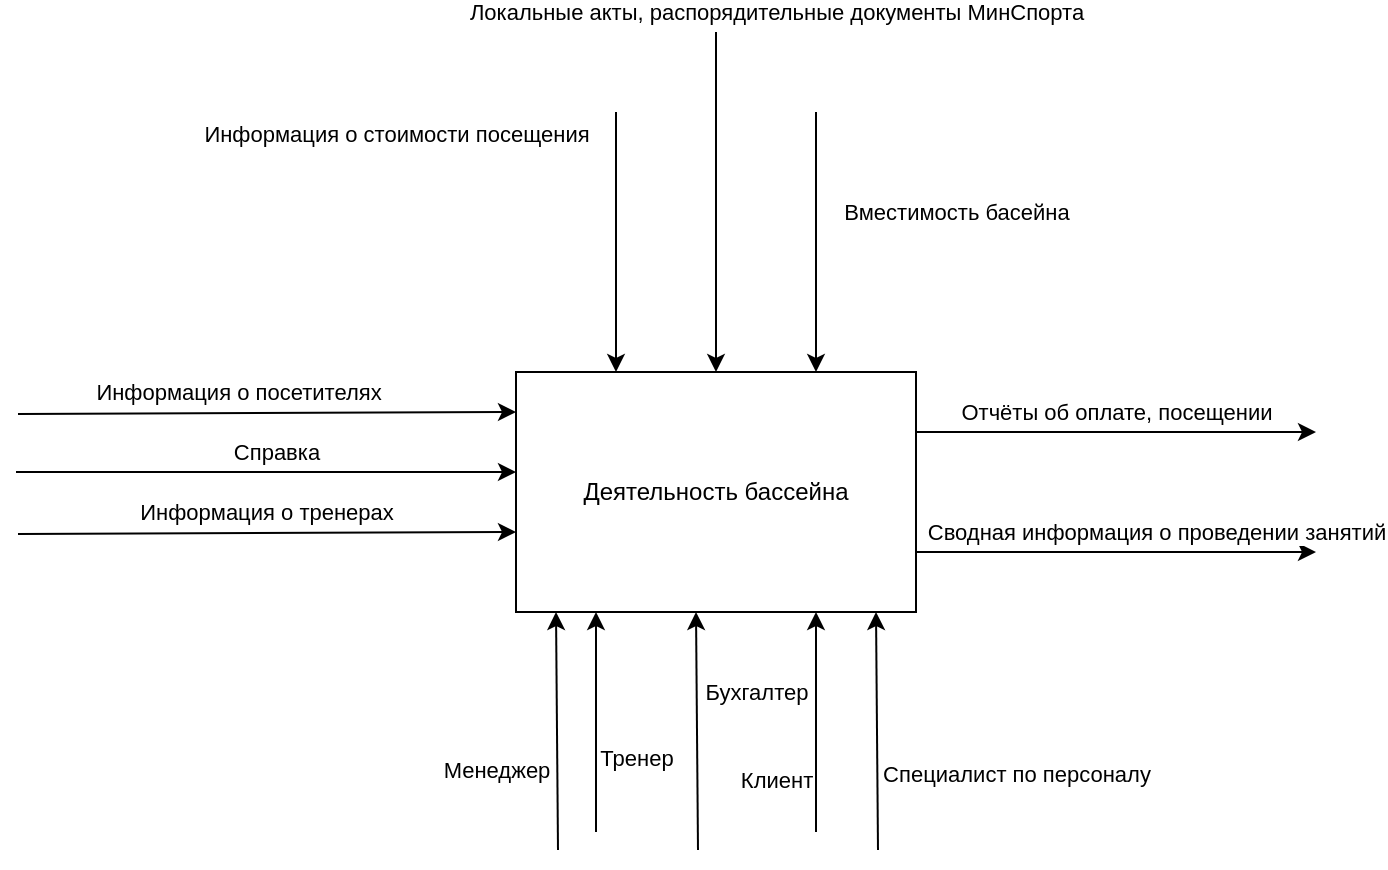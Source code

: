 <mxfile version="21.7.4" type="device" pages="4">
  <diagram name="Общая модель" id="KbFU7pKZN7wFhV5rtkW7">
    <mxGraphModel dx="1434" dy="790" grid="1" gridSize="10" guides="1" tooltips="1" connect="1" arrows="1" fold="1" page="1" pageScale="1" pageWidth="827" pageHeight="1169" math="0" shadow="0">
      <root>
        <mxCell id="0" />
        <mxCell id="1" parent="0" />
        <mxCell id="6JUXW7THYAnoPwxILEOc-1" value="Деятельность бассейна" style="rounded=0;whiteSpace=wrap;html=1;" parent="1" vertex="1">
          <mxGeometry x="350" y="250" width="200" height="120" as="geometry" />
        </mxCell>
        <mxCell id="6JUXW7THYAnoPwxILEOc-2" value="" style="endArrow=classic;html=1;rounded=0;entryX=-0.005;entryY=0.408;entryDx=0;entryDy=0;entryPerimeter=0;" parent="1" edge="1">
          <mxGeometry width="50" height="50" relative="1" as="geometry">
            <mxPoint x="101" y="271.04" as="sourcePoint" />
            <mxPoint x="350" y="270.0" as="targetPoint" />
          </mxGeometry>
        </mxCell>
        <mxCell id="6JUXW7THYAnoPwxILEOc-6" value="Информация о посетителях" style="edgeLabel;html=1;align=center;verticalAlign=middle;resizable=0;points=[];" parent="6JUXW7THYAnoPwxILEOc-2" vertex="1" connectable="0">
          <mxGeometry x="-0.116" y="2" relative="1" as="geometry">
            <mxPoint y="-9" as="offset" />
          </mxGeometry>
        </mxCell>
        <mxCell id="6JUXW7THYAnoPwxILEOc-3" value="" style="endArrow=classic;html=1;rounded=0;entryX=0.25;entryY=0;entryDx=0;entryDy=0;" parent="1" target="6JUXW7THYAnoPwxILEOc-1" edge="1">
          <mxGeometry width="50" height="50" relative="1" as="geometry">
            <mxPoint x="400" y="120" as="sourcePoint" />
            <mxPoint x="389" y="120.0" as="targetPoint" />
          </mxGeometry>
        </mxCell>
        <mxCell id="6JUXW7THYAnoPwxILEOc-7" value="Информация о стоимости посещения" style="edgeLabel;html=1;align=center;verticalAlign=middle;resizable=0;points=[];" parent="6JUXW7THYAnoPwxILEOc-3" vertex="1" connectable="0">
          <mxGeometry x="0.004" y="-1" relative="1" as="geometry">
            <mxPoint x="-109" y="-55" as="offset" />
          </mxGeometry>
        </mxCell>
        <mxCell id="6JUXW7THYAnoPwxILEOc-4" value="" style="endArrow=classic;html=1;rounded=0;entryX=-0.005;entryY=0.408;entryDx=0;entryDy=0;entryPerimeter=0;" parent="1" edge="1">
          <mxGeometry width="50" height="50" relative="1" as="geometry">
            <mxPoint x="101" y="331.04" as="sourcePoint" />
            <mxPoint x="350" y="330.0" as="targetPoint" />
          </mxGeometry>
        </mxCell>
        <mxCell id="6JUXW7THYAnoPwxILEOc-8" value="Информация о тренерах" style="edgeLabel;html=1;align=center;verticalAlign=middle;resizable=0;points=[];" parent="6JUXW7THYAnoPwxILEOc-4" vertex="1" connectable="0">
          <mxGeometry x="-0.004" relative="1" as="geometry">
            <mxPoint y="-11" as="offset" />
          </mxGeometry>
        </mxCell>
        <mxCell id="6JUXW7THYAnoPwxILEOc-5" value="" style="endArrow=classic;html=1;rounded=0;entryX=0.75;entryY=0;entryDx=0;entryDy=0;" parent="1" target="6JUXW7THYAnoPwxILEOc-1" edge="1">
          <mxGeometry width="50" height="50" relative="1" as="geometry">
            <mxPoint x="500" y="120" as="sourcePoint" />
            <mxPoint x="459" y="70.0" as="targetPoint" />
          </mxGeometry>
        </mxCell>
        <mxCell id="6JUXW7THYAnoPwxILEOc-23" value="Вместимость басейна" style="edgeLabel;html=1;align=center;verticalAlign=middle;resizable=0;points=[];" parent="6JUXW7THYAnoPwxILEOc-5" vertex="1" connectable="0">
          <mxGeometry x="-0.034" y="1" relative="1" as="geometry">
            <mxPoint x="69" y="-13" as="offset" />
          </mxGeometry>
        </mxCell>
        <mxCell id="6JUXW7THYAnoPwxILEOc-9" value="" style="endArrow=classic;html=1;rounded=0;entryX=0.5;entryY=0;entryDx=0;entryDy=0;" parent="1" target="6JUXW7THYAnoPwxILEOc-1" edge="1">
          <mxGeometry width="50" height="50" relative="1" as="geometry">
            <mxPoint x="450" y="80" as="sourcePoint" />
            <mxPoint x="430" y="90" as="targetPoint" />
          </mxGeometry>
        </mxCell>
        <mxCell id="6JUXW7THYAnoPwxILEOc-10" value="Локальные акты, распорядительные документы МинСпорта" style="edgeLabel;html=1;align=center;verticalAlign=middle;resizable=0;points=[];" parent="6JUXW7THYAnoPwxILEOc-9" vertex="1" connectable="0">
          <mxGeometry x="0.077" y="-2" relative="1" as="geometry">
            <mxPoint x="32" y="-102" as="offset" />
          </mxGeometry>
        </mxCell>
        <mxCell id="6JUXW7THYAnoPwxILEOc-11" value="" style="endArrow=classic;html=1;rounded=0;exitX=1;exitY=0.25;exitDx=0;exitDy=0;" parent="1" source="6JUXW7THYAnoPwxILEOc-1" edge="1">
          <mxGeometry width="50" height="50" relative="1" as="geometry">
            <mxPoint x="580" y="310" as="sourcePoint" />
            <mxPoint x="750" y="280" as="targetPoint" />
          </mxGeometry>
        </mxCell>
        <mxCell id="6JUXW7THYAnoPwxILEOc-13" value="Отчёты об оплате, посещении" style="edgeLabel;html=1;align=center;verticalAlign=middle;resizable=0;points=[];" parent="6JUXW7THYAnoPwxILEOc-11" vertex="1" connectable="0">
          <mxGeometry x="0.38" y="-2" relative="1" as="geometry">
            <mxPoint x="-38" y="-12" as="offset" />
          </mxGeometry>
        </mxCell>
        <mxCell id="6JUXW7THYAnoPwxILEOc-12" value="" style="endArrow=classic;html=1;rounded=0;exitX=1;exitY=0.75;exitDx=0;exitDy=0;" parent="1" source="6JUXW7THYAnoPwxILEOc-1" edge="1">
          <mxGeometry width="50" height="50" relative="1" as="geometry">
            <mxPoint x="600" y="370" as="sourcePoint" />
            <mxPoint x="750" y="340" as="targetPoint" />
          </mxGeometry>
        </mxCell>
        <mxCell id="6JUXW7THYAnoPwxILEOc-14" value="Сводная информация о проведении занятий" style="edgeLabel;html=1;align=center;verticalAlign=middle;resizable=0;points=[];" parent="6JUXW7THYAnoPwxILEOc-12" vertex="1" connectable="0">
          <mxGeometry x="0.14" y="-1" relative="1" as="geometry">
            <mxPoint x="6" y="-11" as="offset" />
          </mxGeometry>
        </mxCell>
        <mxCell id="6JUXW7THYAnoPwxILEOc-15" value="" style="endArrow=classic;html=1;rounded=0;entryX=0.045;entryY=1.008;entryDx=0;entryDy=0;entryPerimeter=0;" parent="1" edge="1">
          <mxGeometry width="50" height="50" relative="1" as="geometry">
            <mxPoint x="371" y="489.04" as="sourcePoint" />
            <mxPoint x="370" y="370.0" as="targetPoint" />
          </mxGeometry>
        </mxCell>
        <mxCell id="6JUXW7THYAnoPwxILEOc-19" value="Менеджер" style="edgeLabel;html=1;align=center;verticalAlign=middle;resizable=0;points=[];" parent="6JUXW7THYAnoPwxILEOc-15" vertex="1" connectable="0">
          <mxGeometry x="-0.327" y="2" relative="1" as="geometry">
            <mxPoint x="-29" as="offset" />
          </mxGeometry>
        </mxCell>
        <mxCell id="6JUXW7THYAnoPwxILEOc-17" value="" style="endArrow=classic;html=1;rounded=0;entryX=0.045;entryY=1.008;entryDx=0;entryDy=0;entryPerimeter=0;" parent="1" edge="1">
          <mxGeometry width="50" height="50" relative="1" as="geometry">
            <mxPoint x="441" y="489" as="sourcePoint" />
            <mxPoint x="440" y="370" as="targetPoint" />
          </mxGeometry>
        </mxCell>
        <mxCell id="6JUXW7THYAnoPwxILEOc-21" value="Бухгалтер" style="edgeLabel;html=1;align=center;verticalAlign=middle;resizable=0;points=[];" parent="6JUXW7THYAnoPwxILEOc-17" vertex="1" connectable="0">
          <mxGeometry x="-0.132" y="-2" relative="1" as="geometry">
            <mxPoint x="27" y="-28" as="offset" />
          </mxGeometry>
        </mxCell>
        <mxCell id="6JUXW7THYAnoPwxILEOc-18" value="" style="endArrow=classic;html=1;rounded=0;entryX=0.045;entryY=1.008;entryDx=0;entryDy=0;entryPerimeter=0;" parent="1" edge="1">
          <mxGeometry width="50" height="50" relative="1" as="geometry">
            <mxPoint x="531" y="489" as="sourcePoint" />
            <mxPoint x="530" y="370" as="targetPoint" />
          </mxGeometry>
        </mxCell>
        <mxCell id="6JUXW7THYAnoPwxILEOc-22" value="Специалист по персоналу" style="edgeLabel;html=1;align=center;verticalAlign=middle;resizable=0;points=[];" parent="6JUXW7THYAnoPwxILEOc-18" vertex="1" connectable="0">
          <mxGeometry x="-0.1" y="1" relative="1" as="geometry">
            <mxPoint x="70" y="15" as="offset" />
          </mxGeometry>
        </mxCell>
        <mxCell id="hozQjo3Trq9s29KVltfJ-1" value="" style="endArrow=classic;html=1;rounded=0;entryX=0.25;entryY=1;entryDx=0;entryDy=0;" parent="1" edge="1">
          <mxGeometry width="50" height="50" relative="1" as="geometry">
            <mxPoint x="390" y="480" as="sourcePoint" />
            <mxPoint x="390" y="370" as="targetPoint" />
          </mxGeometry>
        </mxCell>
        <mxCell id="hozQjo3Trq9s29KVltfJ-2" value="Тренер" style="edgeLabel;html=1;align=center;verticalAlign=middle;resizable=0;points=[];" parent="hozQjo3Trq9s29KVltfJ-1" vertex="1" connectable="0">
          <mxGeometry x="-0.327" y="-2" relative="1" as="geometry">
            <mxPoint x="18" as="offset" />
          </mxGeometry>
        </mxCell>
        <mxCell id="hozQjo3Trq9s29KVltfJ-3" value="" style="endArrow=classic;html=1;rounded=0;entryX=0.75;entryY=1;entryDx=0;entryDy=0;" parent="1" target="6JUXW7THYAnoPwxILEOc-1" edge="1">
          <mxGeometry width="50" height="50" relative="1" as="geometry">
            <mxPoint x="500" y="480" as="sourcePoint" />
            <mxPoint x="440" y="380" as="targetPoint" />
          </mxGeometry>
        </mxCell>
        <mxCell id="hozQjo3Trq9s29KVltfJ-4" value="Клиент" style="edgeLabel;html=1;align=center;verticalAlign=middle;resizable=0;points=[];" parent="hozQjo3Trq9s29KVltfJ-3" vertex="1" connectable="0">
          <mxGeometry x="-0.527" y="2" relative="1" as="geometry">
            <mxPoint x="-18" as="offset" />
          </mxGeometry>
        </mxCell>
        <mxCell id="51qch9qYtMFnBaEMSUzS-3" value="" style="endArrow=classic;html=1;rounded=0;" parent="1" edge="1">
          <mxGeometry width="50" height="50" relative="1" as="geometry">
            <mxPoint x="100" y="300" as="sourcePoint" />
            <mxPoint x="350" y="300" as="targetPoint" />
          </mxGeometry>
        </mxCell>
        <mxCell id="51qch9qYtMFnBaEMSUzS-4" value="Справка" style="edgeLabel;html=1;align=center;verticalAlign=middle;resizable=0;points=[];" parent="51qch9qYtMFnBaEMSUzS-3" vertex="1" connectable="0">
          <mxGeometry x="-0.7" y="-2" relative="1" as="geometry">
            <mxPoint x="92" y="-12" as="offset" />
          </mxGeometry>
        </mxCell>
      </root>
    </mxGraphModel>
  </diagram>
  <diagram id="Y8dw8Szsmio1zRF9fBN4" name="Декомпозиция_1">
    <mxGraphModel dx="1509" dy="832" grid="1" gridSize="10" guides="1" tooltips="1" connect="1" arrows="1" fold="1" page="1" pageScale="1" pageWidth="827" pageHeight="1169" math="0" shadow="0">
      <root>
        <mxCell id="0" />
        <mxCell id="1" parent="0" />
        <mxCell id="WvKI8TMH5x64vR_2u9-L-1" value="" style="endArrow=classic;html=1;rounded=0;entryX=0;entryY=0.5;entryDx=0;entryDy=0;" parent="1" target="WvKI8TMH5x64vR_2u9-L-21" edge="1">
          <mxGeometry width="50" height="50" relative="1" as="geometry">
            <mxPoint x="311" y="561.46" as="sourcePoint" />
            <mxPoint x="560" y="560.42" as="targetPoint" />
          </mxGeometry>
        </mxCell>
        <mxCell id="WvKI8TMH5x64vR_2u9-L-2" value="Информация о посетителях" style="edgeLabel;html=1;align=center;verticalAlign=middle;resizable=0;points=[];" parent="WvKI8TMH5x64vR_2u9-L-1" vertex="1" connectable="0">
          <mxGeometry x="-0.116" y="2" relative="1" as="geometry">
            <mxPoint x="-46" y="-9" as="offset" />
          </mxGeometry>
        </mxCell>
        <mxCell id="WvKI8TMH5x64vR_2u9-L-3" value="" style="endArrow=classic;html=1;rounded=0;entryX=0.25;entryY=0;entryDx=0;entryDy=0;" parent="1" edge="1">
          <mxGeometry width="50" height="50" relative="1" as="geometry">
            <mxPoint x="800" y="270" as="sourcePoint" />
            <mxPoint x="800" y="530" as="targetPoint" />
          </mxGeometry>
        </mxCell>
        <mxCell id="WvKI8TMH5x64vR_2u9-L-4" value="Информация &lt;br&gt;о стоимости&lt;br&gt;посещения" style="edgeLabel;html=1;align=center;verticalAlign=middle;resizable=0;points=[];" parent="WvKI8TMH5x64vR_2u9-L-3" vertex="1" connectable="0">
          <mxGeometry x="0.004" y="-1" relative="1" as="geometry">
            <mxPoint x="-39" y="-75" as="offset" />
          </mxGeometry>
        </mxCell>
        <mxCell id="WvKI8TMH5x64vR_2u9-L-5" value="" style="endArrow=classic;html=1;rounded=0;entryX=0;entryY=0.75;entryDx=0;entryDy=0;" parent="1" edge="1">
          <mxGeometry width="50" height="50" relative="1" as="geometry">
            <mxPoint x="310" y="439.5" as="sourcePoint" />
            <mxPoint x="560" y="439.5" as="targetPoint" />
          </mxGeometry>
        </mxCell>
        <mxCell id="WvKI8TMH5x64vR_2u9-L-6" value="Информация о тренерах" style="edgeLabel;html=1;align=center;verticalAlign=middle;resizable=0;points=[];" parent="WvKI8TMH5x64vR_2u9-L-5" vertex="1" connectable="0">
          <mxGeometry x="-0.004" relative="1" as="geometry">
            <mxPoint y="-11" as="offset" />
          </mxGeometry>
        </mxCell>
        <mxCell id="WvKI8TMH5x64vR_2u9-L-7" value="" style="endArrow=classic;html=1;rounded=0;entryX=0.25;entryY=0;entryDx=0;entryDy=0;" parent="1" edge="1">
          <mxGeometry width="50" height="50" relative="1" as="geometry">
            <mxPoint x="619.5" y="270" as="sourcePoint" />
            <mxPoint x="619.5" y="410" as="targetPoint" />
          </mxGeometry>
        </mxCell>
        <mxCell id="WvKI8TMH5x64vR_2u9-L-8" value="Вместимость басейна" style="edgeLabel;html=1;align=center;verticalAlign=middle;resizable=0;points=[];" parent="WvKI8TMH5x64vR_2u9-L-7" vertex="1" connectable="0">
          <mxGeometry x="-0.034" y="1" relative="1" as="geometry">
            <mxPoint x="-61" y="-18" as="offset" />
          </mxGeometry>
        </mxCell>
        <mxCell id="WvKI8TMH5x64vR_2u9-L-9" value="" style="endArrow=classic;html=1;rounded=0;entryX=0.75;entryY=0;entryDx=0;entryDy=0;" parent="1" target="WvKI8TMH5x64vR_2u9-L-21" edge="1">
          <mxGeometry width="50" height="50" relative="1" as="geometry">
            <mxPoint x="820" y="270" as="sourcePoint" />
            <mxPoint x="810" y="530" as="targetPoint" />
          </mxGeometry>
        </mxCell>
        <mxCell id="WvKI8TMH5x64vR_2u9-L-10" value="Локальные акты, &lt;br&gt;распорядительные &lt;br&gt;документы МинСпорта" style="edgeLabel;html=1;align=center;verticalAlign=middle;resizable=0;points=[];" parent="WvKI8TMH5x64vR_2u9-L-9" vertex="1" connectable="0">
          <mxGeometry x="0.077" y="-2" relative="1" as="geometry">
            <mxPoint x="72" y="-80" as="offset" />
          </mxGeometry>
        </mxCell>
        <mxCell id="WvKI8TMH5x64vR_2u9-L-11" value="" style="endArrow=classic;html=1;rounded=0;exitX=1;exitY=0.5;exitDx=0;exitDy=0;" parent="1" source="WvKI8TMH5x64vR_2u9-L-21" edge="1">
          <mxGeometry width="50" height="50" relative="1" as="geometry">
            <mxPoint x="970" y="560" as="sourcePoint" />
            <mxPoint x="1330" y="560" as="targetPoint" />
          </mxGeometry>
        </mxCell>
        <mxCell id="WvKI8TMH5x64vR_2u9-L-12" value="Отчёты об оплате, посещении" style="edgeLabel;html=1;align=center;verticalAlign=middle;resizable=0;points=[];" parent="WvKI8TMH5x64vR_2u9-L-11" vertex="1" connectable="0">
          <mxGeometry x="0.38" y="-2" relative="1" as="geometry">
            <mxPoint x="49" y="-12" as="offset" />
          </mxGeometry>
        </mxCell>
        <mxCell id="WvKI8TMH5x64vR_2u9-L-13" value="" style="endArrow=classic;html=1;rounded=0;exitX=1;exitY=0.5;exitDx=0;exitDy=0;" parent="1" source="WvKI8TMH5x64vR_2u9-L-23" edge="1">
          <mxGeometry width="50" height="50" relative="1" as="geometry">
            <mxPoint x="1090" y="654.5" as="sourcePoint" />
            <mxPoint x="1300" y="650" as="targetPoint" />
          </mxGeometry>
        </mxCell>
        <mxCell id="WvKI8TMH5x64vR_2u9-L-14" value="Сводная информация &lt;br&gt;о проведении занятий" style="edgeLabel;html=1;align=center;verticalAlign=middle;resizable=0;points=[];" parent="WvKI8TMH5x64vR_2u9-L-13" vertex="1" connectable="0">
          <mxGeometry x="0.14" y="-1" relative="1" as="geometry">
            <mxPoint x="15" y="-21" as="offset" />
          </mxGeometry>
        </mxCell>
        <mxCell id="WvKI8TMH5x64vR_2u9-L-15" value="" style="endArrow=classic;html=1;rounded=0;entryX=0.75;entryY=1;entryDx=0;entryDy=0;" parent="1" edge="1">
          <mxGeometry width="50" height="50" relative="1" as="geometry">
            <mxPoint x="820" y="770" as="sourcePoint" />
            <mxPoint x="820" y="590" as="targetPoint" />
          </mxGeometry>
        </mxCell>
        <mxCell id="WvKI8TMH5x64vR_2u9-L-16" value="Менеджер" style="edgeLabel;html=1;align=center;verticalAlign=middle;resizable=0;points=[];" parent="WvKI8TMH5x64vR_2u9-L-15" vertex="1" connectable="0">
          <mxGeometry x="-0.327" y="2" relative="1" as="geometry">
            <mxPoint x="32" as="offset" />
          </mxGeometry>
        </mxCell>
        <mxCell id="WvKI8TMH5x64vR_2u9-L-17" value="" style="endArrow=classic;html=1;rounded=0;entryX=0.25;entryY=1;entryDx=0;entryDy=0;" parent="1" edge="1">
          <mxGeometry width="50" height="50" relative="1" as="geometry">
            <mxPoint x="770" y="770" as="sourcePoint" />
            <mxPoint x="770" y="590" as="targetPoint" />
          </mxGeometry>
        </mxCell>
        <mxCell id="WvKI8TMH5x64vR_2u9-L-18" value="Бухгалтер" style="edgeLabel;html=1;align=center;verticalAlign=middle;resizable=0;points=[];" parent="WvKI8TMH5x64vR_2u9-L-17" vertex="1" connectable="0">
          <mxGeometry x="-0.132" y="-2" relative="1" as="geometry">
            <mxPoint x="-32" y="-42" as="offset" />
          </mxGeometry>
        </mxCell>
        <mxCell id="WvKI8TMH5x64vR_2u9-L-19" value="" style="endArrow=classic;html=1;rounded=0;entryX=0.25;entryY=1;entryDx=0;entryDy=0;" parent="1" edge="1">
          <mxGeometry width="50" height="50" relative="1" as="geometry">
            <mxPoint x="620" y="650" as="sourcePoint" />
            <mxPoint x="619.5" y="470" as="targetPoint" />
          </mxGeometry>
        </mxCell>
        <mxCell id="WvKI8TMH5x64vR_2u9-L-20" value="Специалист &lt;br&gt;по персоналу" style="edgeLabel;html=1;align=center;verticalAlign=middle;resizable=0;points=[];" parent="WvKI8TMH5x64vR_2u9-L-19" vertex="1" connectable="0">
          <mxGeometry x="-0.1" y="1" relative="1" as="geometry">
            <mxPoint x="-38" y="58" as="offset" />
          </mxGeometry>
        </mxCell>
        <mxCell id="WvKI8TMH5x64vR_2u9-L-21" value="Работа с абонементом клиента" style="rounded=0;whiteSpace=wrap;html=1;" parent="1" vertex="1">
          <mxGeometry x="730" y="530" width="120" height="60" as="geometry" />
        </mxCell>
        <mxCell id="WvKI8TMH5x64vR_2u9-L-22" value="Составление расписания" style="rounded=0;whiteSpace=wrap;html=1;" parent="1" vertex="1">
          <mxGeometry x="560" y="410" width="120" height="60" as="geometry" />
        </mxCell>
        <mxCell id="WvKI8TMH5x64vR_2u9-L-23" value="Проведение занятия" style="rounded=0;whiteSpace=wrap;html=1;" parent="1" vertex="1">
          <mxGeometry x="960" y="620" width="120" height="60" as="geometry" />
        </mxCell>
        <mxCell id="WvKI8TMH5x64vR_2u9-L-24" value="" style="endArrow=classic;html=1;rounded=0;exitX=1;exitY=0.75;exitDx=0;exitDy=0;" parent="1" edge="1">
          <mxGeometry width="50" height="50" relative="1" as="geometry">
            <mxPoint x="1080" y="635" as="sourcePoint" />
            <mxPoint x="1330" y="560" as="targetPoint" />
            <Array as="points">
              <mxPoint x="1150" y="635" />
              <mxPoint x="1150" y="560" />
            </Array>
          </mxGeometry>
        </mxCell>
        <mxCell id="WvKI8TMH5x64vR_2u9-L-25" value="" style="endArrow=classic;html=1;rounded=0;entryX=0.5;entryY=1;entryDx=0;entryDy=0;" parent="1" edge="1">
          <mxGeometry width="50" height="50" relative="1" as="geometry">
            <mxPoint x="1040" y="790" as="sourcePoint" />
            <mxPoint x="1040" y="680" as="targetPoint" />
          </mxGeometry>
        </mxCell>
        <mxCell id="WvKI8TMH5x64vR_2u9-L-26" value="Тренер" style="edgeLabel;html=1;align=center;verticalAlign=middle;resizable=0;points=[];" parent="WvKI8TMH5x64vR_2u9-L-25" vertex="1" connectable="0">
          <mxGeometry x="-0.327" y="-2" relative="1" as="geometry">
            <mxPoint x="18" as="offset" />
          </mxGeometry>
        </mxCell>
        <mxCell id="WvKI8TMH5x64vR_2u9-L-27" value="" style="endArrow=classic;html=1;rounded=0;entryX=0.5;entryY=0;entryDx=0;entryDy=0;" parent="1" target="WvKI8TMH5x64vR_2u9-L-23" edge="1">
          <mxGeometry width="50" height="50" relative="1" as="geometry">
            <mxPoint x="820" y="400" as="sourcePoint" />
            <mxPoint x="950" y="420" as="targetPoint" />
            <Array as="points">
              <mxPoint x="1020" y="400" />
            </Array>
          </mxGeometry>
        </mxCell>
        <mxCell id="WvKI8TMH5x64vR_2u9-L-28" value="" style="endArrow=classic;html=1;rounded=0;entryX=0;entryY=0.25;entryDx=0;entryDy=0;exitX=1;exitY=0.5;exitDx=0;exitDy=0;" parent="1" source="WvKI8TMH5x64vR_2u9-L-22" target="WvKI8TMH5x64vR_2u9-L-21" edge="1">
          <mxGeometry width="50" height="50" relative="1" as="geometry">
            <mxPoint x="620" y="550" as="sourcePoint" />
            <mxPoint x="670" y="500" as="targetPoint" />
            <Array as="points">
              <mxPoint x="710" y="440" />
              <mxPoint x="710" y="545" />
            </Array>
          </mxGeometry>
        </mxCell>
        <mxCell id="WvKI8TMH5x64vR_2u9-L-29" value="Информация &lt;br&gt;о расписании" style="edgeLabel;html=1;align=center;verticalAlign=middle;resizable=0;points=[];" parent="WvKI8TMH5x64vR_2u9-L-28" vertex="1" connectable="0">
          <mxGeometry x="-0.419" y="2" relative="1" as="geometry">
            <mxPoint x="38" y="5" as="offset" />
          </mxGeometry>
        </mxCell>
        <mxCell id="WvKI8TMH5x64vR_2u9-L-30" value="" style="endArrow=classic;html=1;rounded=0;entryX=0;entryY=0.25;entryDx=0;entryDy=0;exitX=1;exitY=0.75;exitDx=0;exitDy=0;" parent="1" source="WvKI8TMH5x64vR_2u9-L-21" target="WvKI8TMH5x64vR_2u9-L-23" edge="1">
          <mxGeometry width="50" height="50" relative="1" as="geometry">
            <mxPoint x="850" y="630" as="sourcePoint" />
            <mxPoint x="900" y="580" as="targetPoint" />
            <Array as="points">
              <mxPoint x="880" y="575" />
              <mxPoint x="880" y="635" />
            </Array>
          </mxGeometry>
        </mxCell>
        <mxCell id="WvKI8TMH5x64vR_2u9-L-31" value="Информация&lt;br&gt;об оплате" style="edgeLabel;html=1;align=center;verticalAlign=middle;resizable=0;points=[];" parent="WvKI8TMH5x64vR_2u9-L-30" vertex="1" connectable="0">
          <mxGeometry x="-0.2" y="-1" relative="1" as="geometry">
            <mxPoint x="41" y="-13" as="offset" />
          </mxGeometry>
        </mxCell>
        <mxCell id="WvKI8TMH5x64vR_2u9-L-32" value="" style="endArrow=classic;html=1;rounded=0;entryX=0.25;entryY=1;entryDx=0;entryDy=0;" parent="1" target="WvKI8TMH5x64vR_2u9-L-23" edge="1">
          <mxGeometry width="50" height="50" relative="1" as="geometry">
            <mxPoint x="990" y="790" as="sourcePoint" />
            <mxPoint x="980" y="680" as="targetPoint" />
          </mxGeometry>
        </mxCell>
        <mxCell id="WvKI8TMH5x64vR_2u9-L-33" value="Клиент" style="edgeLabel;html=1;align=center;verticalAlign=middle;resizable=0;points=[];" parent="WvKI8TMH5x64vR_2u9-L-32" vertex="1" connectable="0">
          <mxGeometry x="-0.527" y="2" relative="1" as="geometry">
            <mxPoint x="-28" y="-4" as="offset" />
          </mxGeometry>
        </mxCell>
        <mxCell id="WvKI8TMH5x64vR_2u9-L-34" value="" style="endArrow=classic;html=1;rounded=0;entryX=0;entryY=0.75;entryDx=0;entryDy=0;" parent="1" target="WvKI8TMH5x64vR_2u9-L-21" edge="1">
          <mxGeometry width="50" height="50" relative="1" as="geometry">
            <mxPoint x="310" y="575" as="sourcePoint" />
            <mxPoint x="520" y="590" as="targetPoint" />
          </mxGeometry>
        </mxCell>
        <mxCell id="WvKI8TMH5x64vR_2u9-L-35" value="Справка" style="edgeLabel;html=1;align=center;verticalAlign=middle;resizable=0;points=[];" parent="WvKI8TMH5x64vR_2u9-L-34" vertex="1" connectable="0">
          <mxGeometry x="-0.7" y="-2" relative="1" as="geometry">
            <mxPoint x="47" y="13" as="offset" />
          </mxGeometry>
        </mxCell>
      </root>
    </mxGraphModel>
  </diagram>
  <diagram id="nVtKhQj9RQHdqAOTRMaG" name="Декомпозиция_расписание">
    <mxGraphModel dx="1434" dy="790" grid="1" gridSize="10" guides="1" tooltips="1" connect="1" arrows="1" fold="1" page="1" pageScale="1" pageWidth="827" pageHeight="1169" math="0" shadow="0">
      <root>
        <mxCell id="0" />
        <mxCell id="1" parent="0" />
        <mxCell id="7ghf8SuBRKc8t3QIOgRf-4" value="" style="endArrow=classic;html=1;rounded=0;entryX=0;entryY=0.5;entryDx=0;entryDy=0;" parent="1" target="L7T3vQhYF08EI1Uai0JI-2" edge="1">
          <mxGeometry width="50" height="50" relative="1" as="geometry">
            <mxPoint x="30" y="350" as="sourcePoint" />
            <mxPoint x="200" y="369" as="targetPoint" />
          </mxGeometry>
        </mxCell>
        <mxCell id="7ghf8SuBRKc8t3QIOgRf-5" value="Информация о тренерах" style="edgeLabel;html=1;align=center;verticalAlign=middle;resizable=0;points=[];" parent="7ghf8SuBRKc8t3QIOgRf-4" vertex="1" connectable="0">
          <mxGeometry x="-0.004" relative="1" as="geometry">
            <mxPoint y="-11" as="offset" />
          </mxGeometry>
        </mxCell>
        <mxCell id="7ghf8SuBRKc8t3QIOgRf-6" value="" style="endArrow=classic;html=1;rounded=0;entryX=0.5;entryY=0;entryDx=0;entryDy=0;" parent="1" target="L7T3vQhYF08EI1Uai0JI-1" edge="1">
          <mxGeometry width="50" height="50" relative="1" as="geometry">
            <mxPoint x="440" y="230" as="sourcePoint" />
            <mxPoint x="439.5" y="300" as="targetPoint" />
          </mxGeometry>
        </mxCell>
        <mxCell id="7ghf8SuBRKc8t3QIOgRf-7" value="Вместимость &lt;br&gt;басейна" style="edgeLabel;html=1;align=center;verticalAlign=middle;resizable=0;points=[];" parent="7ghf8SuBRKc8t3QIOgRf-6" vertex="1" connectable="0">
          <mxGeometry x="-0.034" y="1" relative="1" as="geometry">
            <mxPoint x="-41" y="-67" as="offset" />
          </mxGeometry>
        </mxCell>
        <mxCell id="7ghf8SuBRKc8t3QIOgRf-9" value="" style="endArrow=classic;html=1;rounded=0;entryX=0.5;entryY=1;entryDx=0;entryDy=0;" parent="1" target="L7T3vQhYF08EI1Uai0JI-2" edge="1">
          <mxGeometry width="50" height="50" relative="1" as="geometry">
            <mxPoint x="240" y="670" as="sourcePoint" />
            <mxPoint x="340" y="570" as="targetPoint" />
          </mxGeometry>
        </mxCell>
        <mxCell id="7ghf8SuBRKc8t3QIOgRf-10" value="Специалист &lt;br&gt;по персоналу" style="edgeLabel;html=1;align=center;verticalAlign=middle;resizable=0;points=[];" parent="7ghf8SuBRKc8t3QIOgRf-9" vertex="1" connectable="0">
          <mxGeometry x="-0.1" y="1" relative="1" as="geometry">
            <mxPoint x="-38" y="58" as="offset" />
          </mxGeometry>
        </mxCell>
        <mxCell id="L7T3vQhYF08EI1Uai0JI-1" value="Оценка количества групп в одно время" style="rounded=0;whiteSpace=wrap;html=1;" parent="1" vertex="1">
          <mxGeometry x="380" y="410" width="120" height="60" as="geometry" />
        </mxCell>
        <mxCell id="L7T3vQhYF08EI1Uai0JI-2" value="Подбор свободных тренеров на полгода" style="rounded=0;whiteSpace=wrap;html=1;" parent="1" vertex="1">
          <mxGeometry x="180" y="320" width="120" height="60" as="geometry" />
        </mxCell>
        <mxCell id="L7T3vQhYF08EI1Uai0JI-3" value="Составление итогового расписаниия" style="rounded=0;whiteSpace=wrap;html=1;" parent="1" vertex="1">
          <mxGeometry x="580" y="500" width="120" height="60" as="geometry" />
        </mxCell>
        <mxCell id="OnMleX_GXoXxmYnW3FOE-1" value="" style="endArrow=classic;html=1;rounded=0;exitX=1;exitY=0.5;exitDx=0;exitDy=0;" parent="1" source="L7T3vQhYF08EI1Uai0JI-3" edge="1">
          <mxGeometry width="50" height="50" relative="1" as="geometry">
            <mxPoint x="700" y="570" as="sourcePoint" />
            <mxPoint x="800" y="530" as="targetPoint" />
          </mxGeometry>
        </mxCell>
        <mxCell id="OnMleX_GXoXxmYnW3FOE-2" value="Информация&lt;br style=&quot;border-color: var(--border-color);&quot;&gt;о расписании" style="edgeLabel;html=1;align=center;verticalAlign=middle;resizable=0;points=[];" parent="OnMleX_GXoXxmYnW3FOE-1" vertex="1" connectable="0">
          <mxGeometry x="0.367" y="-4" relative="1" as="geometry">
            <mxPoint x="-22" y="-34" as="offset" />
          </mxGeometry>
        </mxCell>
        <mxCell id="OnMleX_GXoXxmYnW3FOE-3" value="" style="endArrow=classic;html=1;rounded=0;entryX=0.5;entryY=1;entryDx=0;entryDy=0;" parent="1" target="L7T3vQhYF08EI1Uai0JI-1" edge="1">
          <mxGeometry width="50" height="50" relative="1" as="geometry">
            <mxPoint x="440" y="590" as="sourcePoint" />
            <mxPoint x="390" y="550" as="targetPoint" />
          </mxGeometry>
        </mxCell>
        <mxCell id="OnMleX_GXoXxmYnW3FOE-4" value="" style="endArrow=classic;html=1;rounded=0;entryX=0.5;entryY=1;entryDx=0;entryDy=0;" parent="1" target="L7T3vQhYF08EI1Uai0JI-3" edge="1">
          <mxGeometry width="50" height="50" relative="1" as="geometry">
            <mxPoint x="240" y="590" as="sourcePoint" />
            <mxPoint x="480" y="590" as="targetPoint" />
            <Array as="points">
              <mxPoint x="640" y="590" />
            </Array>
          </mxGeometry>
        </mxCell>
        <mxCell id="H7drDDTzkEcZujkh-u4T-1" value="" style="endArrow=classic;html=1;rounded=0;entryX=0;entryY=0.5;entryDx=0;entryDy=0;exitX=1;exitY=0.5;exitDx=0;exitDy=0;" parent="1" source="L7T3vQhYF08EI1Uai0JI-1" target="L7T3vQhYF08EI1Uai0JI-3" edge="1">
          <mxGeometry width="50" height="50" relative="1" as="geometry">
            <mxPoint x="540" y="470" as="sourcePoint" />
            <mxPoint x="590" y="420" as="targetPoint" />
            <Array as="points">
              <mxPoint x="520" y="440" />
              <mxPoint x="520" y="530" />
            </Array>
          </mxGeometry>
        </mxCell>
        <mxCell id="H7drDDTzkEcZujkh-u4T-2" value="Данные о&lt;br&gt;количестве групп" style="edgeLabel;html=1;align=center;verticalAlign=middle;resizable=0;points=[];" parent="H7drDDTzkEcZujkh-u4T-1" vertex="1" connectable="0">
          <mxGeometry x="-0.292" y="1" relative="1" as="geometry">
            <mxPoint x="9" y="70" as="offset" />
          </mxGeometry>
        </mxCell>
        <mxCell id="GSnpLHjgRnm7LmGm29-6-1" value="" style="endArrow=classic;html=1;rounded=0;exitX=1;exitY=0.5;exitDx=0;exitDy=0;entryX=0;entryY=0.5;entryDx=0;entryDy=0;" edge="1" parent="1" source="L7T3vQhYF08EI1Uai0JI-2" target="L7T3vQhYF08EI1Uai0JI-1">
          <mxGeometry width="50" height="50" relative="1" as="geometry">
            <mxPoint x="370" y="380" as="sourcePoint" />
            <mxPoint x="420" y="330" as="targetPoint" />
            <Array as="points">
              <mxPoint x="320" y="350" />
              <mxPoint x="320" y="440" />
            </Array>
          </mxGeometry>
        </mxCell>
        <mxCell id="GSnpLHjgRnm7LmGm29-6-2" value="Количество тренеров" style="edgeLabel;html=1;align=center;verticalAlign=middle;resizable=0;points=[];" vertex="1" connectable="0" parent="GSnpLHjgRnm7LmGm29-6-1">
          <mxGeometry x="-0.447" y="1" relative="1" as="geometry">
            <mxPoint x="39" y="-37" as="offset" />
          </mxGeometry>
        </mxCell>
        <mxCell id="GSnpLHjgRnm7LmGm29-6-3" value="" style="endArrow=classic;html=1;rounded=0;entryX=0;entryY=0.25;entryDx=0;entryDy=0;" edge="1" parent="1" target="L7T3vQhYF08EI1Uai0JI-3">
          <mxGeometry width="50" height="50" relative="1" as="geometry">
            <mxPoint x="320" y="350" as="sourcePoint" />
            <mxPoint x="400" y="370" as="targetPoint" />
            <Array as="points">
              <mxPoint x="550" y="350" />
              <mxPoint x="550" y="515" />
            </Array>
          </mxGeometry>
        </mxCell>
        <mxCell id="GSnpLHjgRnm7LmGm29-6-4" value="" style="endArrow=classic;html=1;rounded=0;entryX=0.5;entryY=0;entryDx=0;entryDy=0;" edge="1" parent="1" target="L7T3vQhYF08EI1Uai0JI-3">
          <mxGeometry width="50" height="50" relative="1" as="geometry">
            <mxPoint x="440" y="280" as="sourcePoint" />
            <mxPoint x="540" y="260" as="targetPoint" />
            <Array as="points">
              <mxPoint x="640" y="280" />
            </Array>
          </mxGeometry>
        </mxCell>
        <mxCell id="GSnpLHjgRnm7LmGm29-6-5" value="" style="endArrow=classic;html=1;rounded=0;entryX=0.5;entryY=0;entryDx=0;entryDy=0;" edge="1" parent="1" target="L7T3vQhYF08EI1Uai0JI-2">
          <mxGeometry width="50" height="50" relative="1" as="geometry">
            <mxPoint x="440" y="280" as="sourcePoint" />
            <mxPoint x="290" y="250" as="targetPoint" />
            <Array as="points">
              <mxPoint x="240" y="280" />
            </Array>
          </mxGeometry>
        </mxCell>
      </root>
    </mxGraphModel>
  </diagram>
  <diagram id="BscPdKwhQeglLDaMw2H9" name="Декомпозиция_абонемент">
    <mxGraphModel dx="1195" dy="658" grid="1" gridSize="10" guides="1" tooltips="1" connect="1" arrows="1" fold="1" page="1" pageScale="1" pageWidth="827" pageHeight="1169" math="0" shadow="0">
      <root>
        <mxCell id="0" />
        <mxCell id="1" parent="0" />
        <mxCell id="oc3VdhnH__8K9i90tZnf-1" value="" style="endArrow=classic;html=1;rounded=0;entryX=0;entryY=0.853;entryDx=0;entryDy=0;entryPerimeter=0;" parent="1" edge="1" target="oc3VdhnH__8K9i90tZnf-36">
          <mxGeometry width="50" height="50" relative="1" as="geometry">
            <mxPoint x="100" y="760" as="sourcePoint" />
            <mxPoint x="459.16" y="760.32" as="targetPoint" />
          </mxGeometry>
        </mxCell>
        <mxCell id="oc3VdhnH__8K9i90tZnf-2" value="Информация о посетителях" style="edgeLabel;html=1;align=center;verticalAlign=middle;resizable=0;points=[];" parent="oc3VdhnH__8K9i90tZnf-1" vertex="1" connectable="0">
          <mxGeometry x="-0.116" y="2" relative="1" as="geometry">
            <mxPoint x="-78" y="-8" as="offset" />
          </mxGeometry>
        </mxCell>
        <mxCell id="oc3VdhnH__8K9i90tZnf-3" value="" style="endArrow=classic;html=1;rounded=0;entryX=0.5;entryY=0;entryDx=0;entryDy=0;" parent="1" edge="1" target="oc3VdhnH__8K9i90tZnf-36">
          <mxGeometry width="50" height="50" relative="1" as="geometry">
            <mxPoint x="570" y="410" as="sourcePoint" />
            <mxPoint x="530" y="462" as="targetPoint" />
          </mxGeometry>
        </mxCell>
        <mxCell id="oc3VdhnH__8K9i90tZnf-4" value="Информация &lt;br&gt;о стоимости&lt;br&gt;посещения" style="edgeLabel;html=1;align=center;verticalAlign=middle;resizable=0;points=[];" parent="oc3VdhnH__8K9i90tZnf-3" vertex="1" connectable="0">
          <mxGeometry x="0.004" y="-1" relative="1" as="geometry">
            <mxPoint x="-39" y="-111" as="offset" />
          </mxGeometry>
        </mxCell>
        <mxCell id="oc3VdhnH__8K9i90tZnf-9" value="" style="endArrow=classic;html=1;rounded=0;entryX=0.75;entryY=0;entryDx=0;entryDy=0;" parent="1" edge="1" target="oc3VdhnH__8K9i90tZnf-36">
          <mxGeometry width="50" height="50" relative="1" as="geometry">
            <mxPoint x="640" y="450" as="sourcePoint" />
            <mxPoint x="610" y="540" as="targetPoint" />
            <Array as="points">
              <mxPoint x="640" y="520" />
              <mxPoint x="600" y="520" />
            </Array>
          </mxGeometry>
        </mxCell>
        <mxCell id="oc3VdhnH__8K9i90tZnf-10" value="Локальные акты, &lt;br&gt;распорядительные &lt;br&gt;документы МинСпорта" style="edgeLabel;html=1;align=center;verticalAlign=middle;resizable=0;points=[];" parent="oc3VdhnH__8K9i90tZnf-9" vertex="1" connectable="0">
          <mxGeometry x="0.077" y="-2" relative="1" as="geometry">
            <mxPoint x="112" y="-82" as="offset" />
          </mxGeometry>
        </mxCell>
        <mxCell id="oc3VdhnH__8K9i90tZnf-11" value="" style="endArrow=classic;html=1;rounded=0;exitX=1;exitY=0.5;exitDx=0;exitDy=0;" parent="1" edge="1" source="kwrni7yaUF9AOgpbGO5Q-2">
          <mxGeometry width="50" height="50" relative="1" as="geometry">
            <mxPoint x="980" y="849.58" as="sourcePoint" />
            <mxPoint x="1060" y="849.58" as="targetPoint" />
          </mxGeometry>
        </mxCell>
        <mxCell id="oc3VdhnH__8K9i90tZnf-12" value="Отчёты об оплате, посещении" style="edgeLabel;html=1;align=center;verticalAlign=middle;resizable=0;points=[];" parent="oc3VdhnH__8K9i90tZnf-11" vertex="1" connectable="0">
          <mxGeometry x="0.38" y="-2" relative="1" as="geometry">
            <mxPoint x="-22" y="-12" as="offset" />
          </mxGeometry>
        </mxCell>
        <mxCell id="oc3VdhnH__8K9i90tZnf-15" value="" style="endArrow=classic;html=1;rounded=0;entryX=0.5;entryY=1;entryDx=0;entryDy=0;" parent="1" edge="1" target="kwrni7yaUF9AOgpbGO5Q-2">
          <mxGeometry width="50" height="50" relative="1" as="geometry">
            <mxPoint x="770" y="1170" as="sourcePoint" />
            <mxPoint x="560" y="1020" as="targetPoint" />
          </mxGeometry>
        </mxCell>
        <mxCell id="oc3VdhnH__8K9i90tZnf-16" value="Менеджер" style="edgeLabel;html=1;align=center;verticalAlign=middle;resizable=0;points=[];" parent="oc3VdhnH__8K9i90tZnf-15" vertex="1" connectable="0">
          <mxGeometry x="-0.327" y="2" relative="1" as="geometry">
            <mxPoint x="32" as="offset" />
          </mxGeometry>
        </mxCell>
        <mxCell id="oc3VdhnH__8K9i90tZnf-17" value="" style="endArrow=classic;html=1;rounded=0;entryX=0.25;entryY=1;entryDx=0;entryDy=0;" parent="1" edge="1" target="oc3VdhnH__8K9i90tZnf-36">
          <mxGeometry width="50" height="50" relative="1" as="geometry">
            <mxPoint x="540" y="1160" as="sourcePoint" />
            <mxPoint x="540" y="770" as="targetPoint" />
          </mxGeometry>
        </mxCell>
        <mxCell id="oc3VdhnH__8K9i90tZnf-18" value="Бухгалтер" style="edgeLabel;html=1;align=center;verticalAlign=middle;resizable=0;points=[];" parent="oc3VdhnH__8K9i90tZnf-17" vertex="1" connectable="0">
          <mxGeometry x="-0.132" y="-2" relative="1" as="geometry">
            <mxPoint x="-32" y="-42" as="offset" />
          </mxGeometry>
        </mxCell>
        <mxCell id="oc3VdhnH__8K9i90tZnf-28" value="" style="endArrow=classic;html=1;rounded=0;entryX=0;entryY=0.5;entryDx=0;entryDy=0;" parent="1" edge="1" target="kwrni7yaUF9AOgpbGO5Q-1">
          <mxGeometry width="50" height="50" relative="1" as="geometry">
            <mxPoint x="100" y="635" as="sourcePoint" />
            <mxPoint x="260" y="640" as="targetPoint" />
            <Array as="points">
              <mxPoint x="120" y="635" />
            </Array>
          </mxGeometry>
        </mxCell>
        <mxCell id="oc3VdhnH__8K9i90tZnf-29" value="Информация &lt;br&gt;о расписании" style="edgeLabel;html=1;align=center;verticalAlign=middle;resizable=0;points=[];" parent="oc3VdhnH__8K9i90tZnf-28" vertex="1" connectable="0">
          <mxGeometry x="-0.419" y="2" relative="1" as="geometry">
            <mxPoint x="13" y="-18" as="offset" />
          </mxGeometry>
        </mxCell>
        <mxCell id="oc3VdhnH__8K9i90tZnf-30" value="" style="endArrow=classic;html=1;rounded=0;exitX=1;exitY=0.5;exitDx=0;exitDy=0;" parent="1" edge="1" source="oc3VdhnH__8K9i90tZnf-36">
          <mxGeometry width="50" height="50" relative="1" as="geometry">
            <mxPoint x="990" y="780" as="sourcePoint" />
            <mxPoint x="1060" y="740" as="targetPoint" />
            <Array as="points">
              <mxPoint x="630" y="740" />
              <mxPoint x="820" y="740" />
            </Array>
          </mxGeometry>
        </mxCell>
        <mxCell id="oc3VdhnH__8K9i90tZnf-31" value="Информация&lt;br&gt;об оплате" style="edgeLabel;html=1;align=center;verticalAlign=middle;resizable=0;points=[];" parent="oc3VdhnH__8K9i90tZnf-30" vertex="1" connectable="0">
          <mxGeometry x="-0.2" y="-1" relative="1" as="geometry">
            <mxPoint x="188" y="-21" as="offset" />
          </mxGeometry>
        </mxCell>
        <mxCell id="oc3VdhnH__8K9i90tZnf-34" value="" style="endArrow=classic;html=1;rounded=0;entryX=0;entryY=0.5;entryDx=0;entryDy=0;" parent="1" edge="1" target="oc3VdhnH__8K9i90tZnf-36">
          <mxGeometry width="50" height="50" relative="1" as="geometry">
            <mxPoint x="100" y="739.58" as="sourcePoint" />
            <mxPoint x="460" y="740" as="targetPoint" />
          </mxGeometry>
        </mxCell>
        <mxCell id="oc3VdhnH__8K9i90tZnf-35" value="Справка" style="edgeLabel;html=1;align=center;verticalAlign=middle;resizable=0;points=[];" parent="oc3VdhnH__8K9i90tZnf-34" vertex="1" connectable="0">
          <mxGeometry x="-0.7" y="-2" relative="1" as="geometry">
            <mxPoint x="23" y="-12" as="offset" />
          </mxGeometry>
        </mxCell>
        <mxCell id="oc3VdhnH__8K9i90tZnf-36" value="Составление договора об оказании платных услуг" style="rounded=0;whiteSpace=wrap;html=1;" parent="1" vertex="1">
          <mxGeometry x="510" y="710" width="120" height="60" as="geometry" />
        </mxCell>
        <mxCell id="kwrni7yaUF9AOgpbGO5Q-1" value="Оценка свободных мест на определенное время" style="rounded=0;whiteSpace=wrap;html=1;" parent="1" vertex="1">
          <mxGeometry x="280" y="600" width="134" height="70" as="geometry" />
        </mxCell>
        <mxCell id="kwrni7yaUF9AOgpbGO5Q-2" value="Оформление абонемента или пропуска на разовое посещение" style="rounded=0;whiteSpace=wrap;html=1;" parent="1" vertex="1">
          <mxGeometry x="700" y="810" width="140" height="80" as="geometry" />
        </mxCell>
        <mxCell id="8u5s3Noh2l9CEoGoCXil-1" value="" style="endArrow=classic;html=1;rounded=0;entryX=0.5;entryY=0;entryDx=0;entryDy=0;" edge="1" parent="1" target="kwrni7yaUF9AOgpbGO5Q-2">
          <mxGeometry width="50" height="50" relative="1" as="geometry">
            <mxPoint x="610" y="520" as="sourcePoint" />
            <mxPoint x="690" y="510" as="targetPoint" />
            <Array as="points">
              <mxPoint x="770" y="520" />
            </Array>
          </mxGeometry>
        </mxCell>
        <mxCell id="8u5s3Noh2l9CEoGoCXil-2" value="" style="endArrow=classic;html=1;rounded=0;entryX=0;entryY=0.75;entryDx=0;entryDy=0;" edge="1" parent="1" target="kwrni7yaUF9AOgpbGO5Q-2">
          <mxGeometry width="50" height="50" relative="1" as="geometry">
            <mxPoint x="390" y="760" as="sourcePoint" />
            <mxPoint x="630" y="850" as="targetPoint" />
            <Array as="points">
              <mxPoint x="390" y="870" />
            </Array>
          </mxGeometry>
        </mxCell>
        <mxCell id="8u5s3Noh2l9CEoGoCXil-3" value="" style="endArrow=classic;html=1;rounded=0;entryX=0.5;entryY=1;entryDx=0;entryDy=0;" edge="1" parent="1" target="kwrni7yaUF9AOgpbGO5Q-1">
          <mxGeometry width="50" height="50" relative="1" as="geometry">
            <mxPoint x="770" y="1100" as="sourcePoint" />
            <mxPoint x="690" y="1010" as="targetPoint" />
            <Array as="points">
              <mxPoint x="347" y="1100" />
            </Array>
          </mxGeometry>
        </mxCell>
        <mxCell id="8u5s3Noh2l9CEoGoCXil-4" value="" style="endArrow=classic;html=1;rounded=0;exitX=1;exitY=0.5;exitDx=0;exitDy=0;entryX=-0.014;entryY=0.158;entryDx=0;entryDy=0;entryPerimeter=0;" edge="1" parent="1" source="kwrni7yaUF9AOgpbGO5Q-1" target="oc3VdhnH__8K9i90tZnf-36">
          <mxGeometry width="50" height="50" relative="1" as="geometry">
            <mxPoint x="440" y="660" as="sourcePoint" />
            <mxPoint x="490" y="610" as="targetPoint" />
            <Array as="points">
              <mxPoint x="440" y="635" />
              <mxPoint x="440" y="719" />
            </Array>
          </mxGeometry>
        </mxCell>
        <mxCell id="8u5s3Noh2l9CEoGoCXil-5" value="Данные о свободном&lt;br&gt;времени для &lt;br&gt;посещения" style="edgeLabel;html=1;align=center;verticalAlign=middle;resizable=0;points=[];" vertex="1" connectable="0" parent="8u5s3Noh2l9CEoGoCXil-4">
          <mxGeometry x="-0.161" relative="1" as="geometry">
            <mxPoint x="60" y="-24" as="offset" />
          </mxGeometry>
        </mxCell>
        <mxCell id="8u5s3Noh2l9CEoGoCXil-6" value="" style="endArrow=classic;html=1;rounded=0;entryX=0.5;entryY=0;entryDx=0;entryDy=0;" edge="1" parent="1" target="kwrni7yaUF9AOgpbGO5Q-1">
          <mxGeometry width="50" height="50" relative="1" as="geometry">
            <mxPoint x="600" y="520" as="sourcePoint" />
            <mxPoint x="550" y="510" as="targetPoint" />
            <Array as="points">
              <mxPoint x="347" y="520" />
            </Array>
          </mxGeometry>
        </mxCell>
        <mxCell id="8u5s3Noh2l9CEoGoCXil-7" value="" style="endArrow=classic;html=1;rounded=0;entryX=0;entryY=0.25;entryDx=0;entryDy=0;" edge="1" parent="1" target="kwrni7yaUF9AOgpbGO5Q-2">
          <mxGeometry width="50" height="50" relative="1" as="geometry">
            <mxPoint x="660" y="740" as="sourcePoint" />
            <mxPoint x="720" y="770" as="targetPoint" />
            <Array as="points">
              <mxPoint x="660" y="830" />
            </Array>
          </mxGeometry>
        </mxCell>
        <mxCell id="8u5s3Noh2l9CEoGoCXil-8" value="" style="endArrow=classic;html=1;rounded=0;entryX=0.75;entryY=1;entryDx=0;entryDy=0;" edge="1" parent="1" target="oc3VdhnH__8K9i90tZnf-36">
          <mxGeometry width="50" height="50" relative="1" as="geometry">
            <mxPoint x="600" y="1100" as="sourcePoint" />
            <mxPoint x="670" y="1010" as="targetPoint" />
          </mxGeometry>
        </mxCell>
      </root>
    </mxGraphModel>
  </diagram>
</mxfile>
